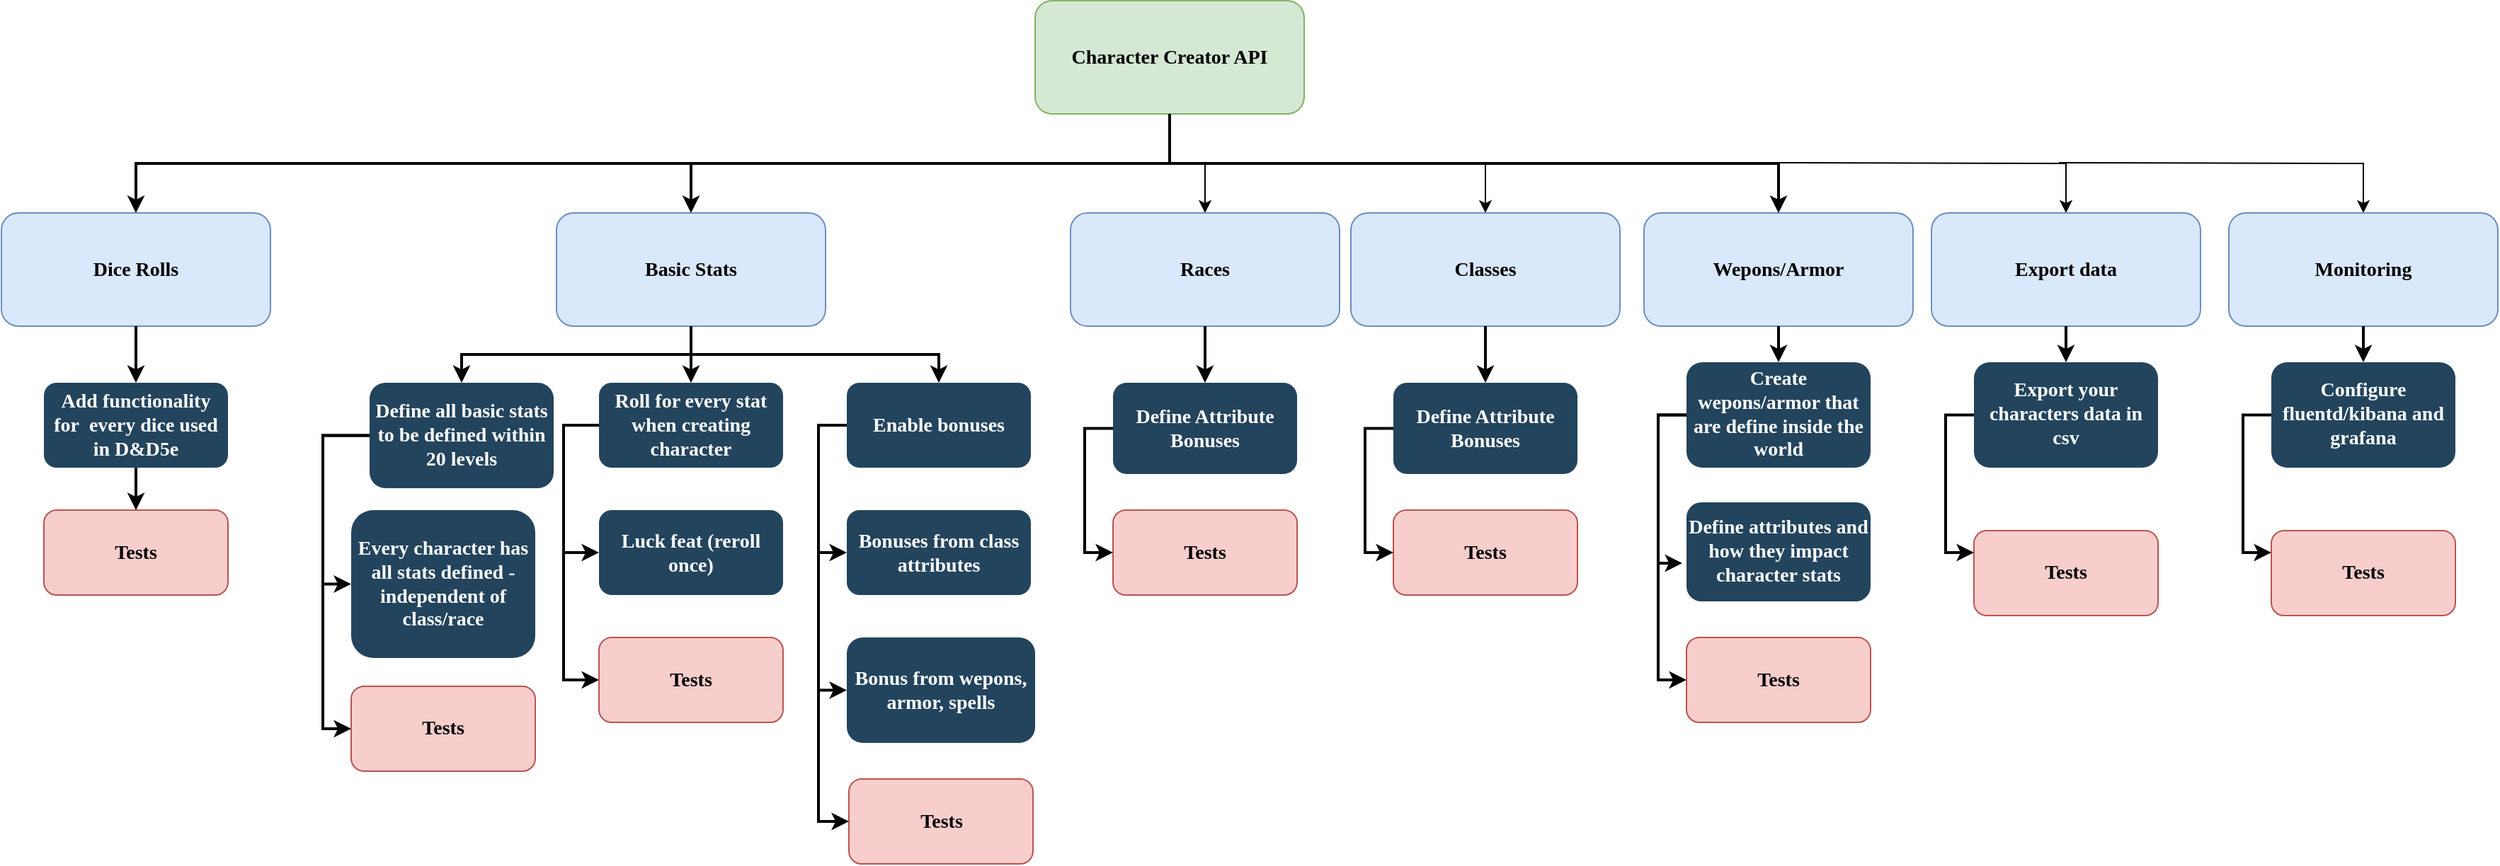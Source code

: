 <mxfile version="15.1.1" type="device"><diagram name="Page-1" id="2c0d36ab-eaac-3732-788b-9136903baeff"><mxGraphModel dx="2606" dy="1226" grid="1" gridSize="10" guides="1" tooltips="1" connect="1" arrows="1" fold="1" page="1" pageScale="1.5" pageWidth="1169" pageHeight="827" background="none" math="0" shadow="0"><root><mxCell id="0"/><mxCell id="1" parent="0"/><mxCell id="2" value="Character Creator API" style="rounded=1;fillColor=#d5e8d4;strokeColor=#82b366;fontStyle=1;fontFamily=Tahoma;fontSize=14;whiteSpace=wrap;html=1;" parent="1" vertex="1"><mxGeometry x="757" y="185.5" width="190" height="80" as="geometry"/></mxCell><mxCell id="4" value="Wepons/Armor" style="rounded=1;fillColor=#dae8fc;strokeColor=#6c8ebf;fontStyle=1;fontFamily=Tahoma;fontSize=14;whiteSpace=wrap;html=1;" parent="1" vertex="1"><mxGeometry x="1187.0" y="335.5" width="190" height="80" as="geometry"/></mxCell><mxCell id="9" value="" style="edgeStyle=elbowEdgeStyle;elbow=vertical;strokeWidth=2;rounded=0;html=1;" parent="1" source="2" target="4" edge="1"><mxGeometry x="337" y="215.5" width="100" height="100" as="geometry"><mxPoint x="337" y="315.5" as="sourcePoint"/><mxPoint x="437" y="215.5" as="targetPoint"/></mxGeometry></mxCell><mxCell id="-x3gXgc5UkxhTNfcTv3Z-124" value="" style="edgeStyle=orthogonalEdgeStyle;rounded=0;orthogonalLoop=1;jettySize=auto;html=1;verticalAlign=middle;" edge="1" parent="1" source="2" target="10"><mxGeometry relative="1" as="geometry"/></mxCell><mxCell id="10" value="Races" style="rounded=1;fillColor=#dae8fc;strokeColor=#6c8ebf;fontStyle=1;fontFamily=Tahoma;fontSize=14;whiteSpace=wrap;html=1;" parent="1" vertex="1"><mxGeometry x="782" y="335.5" width="190" height="80" as="geometry"/></mxCell><mxCell id="12" value="Basic Stats" style="rounded=1;fillColor=#dae8fc;strokeColor=#6c8ebf;fontStyle=1;fontFamily=Tahoma;fontSize=14;whiteSpace=wrap;html=1;" parent="1" vertex="1"><mxGeometry x="419.0" y="335.5" width="190" height="80" as="geometry"/></mxCell><mxCell id="13" value="Dice Rolls" style="rounded=1;fillColor=#dae8fc;strokeColor=#6c8ebf;fontStyle=1;fontFamily=Tahoma;fontSize=14;whiteSpace=wrap;html=1;" parent="1" vertex="1"><mxGeometry x="27" y="335.5" width="190" height="80" as="geometry"/></mxCell><mxCell id="14" value="Add functionality for  every dice used in D&amp;amp;D5e" style="rounded=1;fillColor=#23445D;gradientColor=none;strokeColor=none;fontColor=#FFFFFF;fontStyle=1;fontFamily=Tahoma;fontSize=14;whiteSpace=wrap;html=1;" parent="1" vertex="1"><mxGeometry x="57" y="455.5" width="130" height="60" as="geometry"/></mxCell><mxCell id="15" value="Tests" style="rounded=1;fillColor=#f8cecc;strokeColor=#b85450;fontStyle=1;fontFamily=Tahoma;fontSize=14;whiteSpace=wrap;html=1;" parent="1" vertex="1"><mxGeometry x="57" y="545.5" width="130" height="60" as="geometry"/></mxCell><mxCell id="25" value="Define all basic stats to be defined within 20 levels" style="rounded=1;fillColor=#23445D;gradientColor=none;strokeColor=none;fontColor=#FFFFFF;fontStyle=1;fontFamily=Tahoma;fontSize=14;whiteSpace=wrap;html=1;" parent="1" vertex="1"><mxGeometry x="287" y="455.5" width="130" height="74.5" as="geometry"/></mxCell><mxCell id="26" value="Every character has all stats defined - independent of class/race" style="rounded=1;fillColor=#23445D;gradientColor=none;strokeColor=none;fontColor=#FFFFFF;fontStyle=1;fontFamily=Tahoma;fontSize=14;whiteSpace=wrap;html=1;" parent="1" vertex="1"><mxGeometry x="274" y="545.5" width="130" height="104.5" as="geometry"/></mxCell><mxCell id="28" value="Tests" style="rounded=1;fillColor=#f8cecc;strokeColor=#b85450;fontStyle=1;fontFamily=Tahoma;fontSize=14;whiteSpace=wrap;html=1;" parent="1" vertex="1"><mxGeometry x="274" y="670" width="130" height="60" as="geometry"/></mxCell><mxCell id="29" value="Roll for every stat when creating character" style="rounded=1;fillColor=#23445D;gradientColor=none;strokeColor=none;fontColor=#FFFFFF;fontStyle=1;fontFamily=Tahoma;fontSize=14;whiteSpace=wrap;html=1;" parent="1" vertex="1"><mxGeometry x="449" y="455.5" width="130" height="60" as="geometry"/></mxCell><mxCell id="30" value="Luck feat (reroll once)" style="rounded=1;fillColor=#23445D;gradientColor=none;strokeColor=none;fontColor=#FFFFFF;fontStyle=1;fontFamily=Tahoma;fontSize=14;whiteSpace=wrap;html=1;" parent="1" vertex="1"><mxGeometry x="449" y="545.5" width="130" height="60" as="geometry"/></mxCell><mxCell id="31" value="Tests" style="rounded=1;fillColor=#f8cecc;strokeColor=#b85450;fontStyle=1;fontFamily=Tahoma;fontSize=14;whiteSpace=wrap;html=1;" parent="1" vertex="1"><mxGeometry x="449" y="635.5" width="130" height="60" as="geometry"/></mxCell><mxCell id="33" value="Enable bonuses" style="rounded=1;fillColor=#23445D;gradientColor=none;strokeColor=none;fontColor=#FFFFFF;fontStyle=1;fontFamily=Tahoma;fontSize=14;whiteSpace=wrap;html=1;" parent="1" vertex="1"><mxGeometry x="624" y="455.5" width="130" height="60" as="geometry"/></mxCell><mxCell id="34" value="Bonuses from class attributes" style="rounded=1;fillColor=#23445D;gradientColor=none;strokeColor=none;fontColor=#FFFFFF;fontStyle=1;fontFamily=Tahoma;fontSize=14;whiteSpace=wrap;html=1;" parent="1" vertex="1"><mxGeometry x="624" y="545.5" width="130" height="60" as="geometry"/></mxCell><mxCell id="35" value="Bonus from wepons, armor, spells" style="rounded=1;fillColor=#23445D;gradientColor=none;strokeColor=none;fontColor=#FFFFFF;fontStyle=1;fontFamily=Tahoma;fontSize=14;whiteSpace=wrap;html=1;" parent="1" vertex="1"><mxGeometry x="624" y="635.5" width="133" height="74.5" as="geometry"/></mxCell><mxCell id="36" value="Tests" style="rounded=1;fillColor=#f8cecc;strokeColor=#b85450;fontStyle=1;fontFamily=Tahoma;fontSize=14;whiteSpace=wrap;html=1;" parent="1" vertex="1"><mxGeometry x="625.5" y="735.5" width="130" height="60" as="geometry"/></mxCell><mxCell id="41" value="Define Attribute Bonuses" style="rounded=1;fillColor=#23445D;gradientColor=none;strokeColor=none;fontColor=#FFFFFF;fontStyle=1;fontFamily=Tahoma;fontSize=14;whiteSpace=wrap;html=1;" parent="1" vertex="1"><mxGeometry x="812" y="455.5" width="130" height="64.5" as="geometry"/></mxCell><mxCell id="42" value="Tests" style="rounded=1;fillColor=#f8cecc;strokeColor=#b85450;fontStyle=1;fontFamily=Tahoma;fontSize=14;whiteSpace=wrap;html=1;" parent="1" vertex="1"><mxGeometry x="812" y="545.5" width="130" height="60" as="geometry"/></mxCell><mxCell id="44" value="Create wepons/armor that are define inside the world" style="rounded=1;fillColor=#23445D;gradientColor=none;strokeColor=none;fontColor=#FFFFFF;fontStyle=1;fontFamily=Tahoma;fontSize=14;whiteSpace=wrap;html=1;" parent="1" vertex="1"><mxGeometry x="1217" y="441" width="130" height="74.5" as="geometry"/></mxCell><mxCell id="45" value="Define attributes and how they impact character stats" style="rounded=1;fillColor=#23445D;gradientColor=none;strokeColor=none;fontColor=#FFFFFF;fontStyle=1;fontFamily=Tahoma;fontSize=14;whiteSpace=wrap;html=1;" parent="1" vertex="1"><mxGeometry x="1217" y="540" width="130" height="70" as="geometry"/></mxCell><mxCell id="46" value="Tests" style="rounded=1;fillColor=#f8cecc;strokeColor=#b85450;fontStyle=1;fontFamily=Tahoma;fontSize=14;whiteSpace=wrap;html=1;" parent="1" vertex="1"><mxGeometry x="1217" y="635.5" width="130" height="60" as="geometry"/></mxCell><mxCell id="59" value="" style="edgeStyle=elbowEdgeStyle;elbow=vertical;strokeWidth=2;rounded=0;html=1;" parent="1" source="2" target="12" edge="1"><mxGeometry x="347" y="225.5" width="100" height="100" as="geometry"><mxPoint x="862.0" y="275.5" as="sourcePoint"/><mxPoint x="1467.0" y="345.5" as="targetPoint"/></mxGeometry></mxCell><mxCell id="61" value="" style="edgeStyle=elbowEdgeStyle;elbow=vertical;strokeWidth=2;rounded=0;html=1;" parent="1" source="2" target="13" edge="1"><mxGeometry x="-23" y="135.5" width="100" height="100" as="geometry"><mxPoint x="-23" y="235.5" as="sourcePoint"/><mxPoint x="77" y="135.5" as="targetPoint"/></mxGeometry></mxCell><mxCell id="62" value="" style="edgeStyle=elbowEdgeStyle;elbow=vertical;strokeWidth=2;rounded=0;html=1;" parent="1" source="13" target="14" edge="1"><mxGeometry x="-23" y="135.5" width="100" height="100" as="geometry"><mxPoint x="-23" y="235.5" as="sourcePoint"/><mxPoint x="77" y="135.5" as="targetPoint"/></mxGeometry></mxCell><mxCell id="70" value="" style="edgeStyle=elbowEdgeStyle;elbow=horizontal;strokeWidth=2;rounded=0;html=1;" parent="1" source="25" target="26" edge="1"><mxGeometry x="-166" y="135.5" width="100" height="100" as="geometry"><mxPoint x="-166" y="235.5" as="sourcePoint"/><mxPoint x="-66" y="135.5" as="targetPoint"/><Array as="points"><mxPoint x="254" y="535.5"/></Array></mxGeometry></mxCell><mxCell id="72" value="" style="edgeStyle=elbowEdgeStyle;elbow=horizontal;strokeWidth=2;rounded=0;html=1;" parent="1" source="25" target="28" edge="1"><mxGeometry x="-166" y="135.5" width="100" height="100" as="geometry"><mxPoint x="-166" y="235.5" as="sourcePoint"/><mxPoint x="-66" y="135.5" as="targetPoint"/><Array as="points"><mxPoint x="254" y="615.5"/></Array></mxGeometry></mxCell><mxCell id="73" value="" style="edgeStyle=elbowEdgeStyle;elbow=horizontal;strokeWidth=2;rounded=0;html=1;" parent="1" source="29" target="30" edge="1"><mxGeometry x="-166" y="135.5" width="100" height="100" as="geometry"><mxPoint x="-166" y="235.5" as="sourcePoint"/><mxPoint x="-66" y="135.5" as="targetPoint"/><Array as="points"><mxPoint x="424" y="535.5"/></Array></mxGeometry></mxCell><mxCell id="74" value="" style="edgeStyle=elbowEdgeStyle;elbow=horizontal;strokeWidth=2;rounded=0;html=1;" parent="1" source="29" target="31" edge="1"><mxGeometry x="-166" y="135.5" width="100" height="100" as="geometry"><mxPoint x="-166" y="235.5" as="sourcePoint"/><mxPoint x="-66" y="135.5" as="targetPoint"/><Array as="points"><mxPoint x="424" y="575.5"/></Array></mxGeometry></mxCell><mxCell id="76" value="" style="edgeStyle=elbowEdgeStyle;elbow=horizontal;strokeWidth=2;rounded=0;html=1;" parent="1" source="33" target="34" edge="1"><mxGeometry x="-166" y="135.5" width="100" height="100" as="geometry"><mxPoint x="-166" y="235.5" as="sourcePoint"/><mxPoint x="-66" y="135.5" as="targetPoint"/><Array as="points"><mxPoint x="604" y="535.5"/></Array></mxGeometry></mxCell><mxCell id="77" value="" style="edgeStyle=elbowEdgeStyle;elbow=horizontal;strokeWidth=2;rounded=0;html=1;" parent="1" source="33" target="35" edge="1"><mxGeometry x="-166" y="135.5" width="100" height="100" as="geometry"><mxPoint x="-166" y="235.5" as="sourcePoint"/><mxPoint x="-66" y="135.5" as="targetPoint"/><Array as="points"><mxPoint x="604" y="575.5"/></Array></mxGeometry></mxCell><mxCell id="78" value="" style="edgeStyle=elbowEdgeStyle;elbow=horizontal;strokeWidth=2;rounded=0;html=1;" parent="1" source="33" target="36" edge="1"><mxGeometry x="-166" y="135.5" width="100" height="100" as="geometry"><mxPoint x="-166" y="235.5" as="sourcePoint"/><mxPoint x="-66" y="135.5" as="targetPoint"/><Array as="points"><mxPoint x="604" y="625.5"/></Array></mxGeometry></mxCell><mxCell id="82" value="" style="edgeStyle=elbowEdgeStyle;elbow=horizontal;strokeWidth=2;rounded=0;html=1;" parent="1" source="41" target="42" edge="1"><mxGeometry x="-188" y="135.5" width="100" height="100" as="geometry"><mxPoint x="-188" y="235.5" as="sourcePoint"/><mxPoint x="-88" y="135.5" as="targetPoint"/><Array as="points"><mxPoint x="792" y="535.5"/></Array></mxGeometry></mxCell><mxCell id="84" value="" style="edgeStyle=elbowEdgeStyle;elbow=horizontal;strokeWidth=2;rounded=0;html=1;entryX=-0.023;entryY=0.614;entryDx=0;entryDy=0;entryPerimeter=0;" parent="1" source="44" target="45" edge="1"><mxGeometry x="-23" y="135.5" width="100" height="100" as="geometry"><mxPoint x="-23" y="235.5" as="sourcePoint"/><mxPoint x="77" y="135.5" as="targetPoint"/><Array as="points"><mxPoint x="1197" y="540"/></Array></mxGeometry></mxCell><mxCell id="85" value="" style="edgeStyle=elbowEdgeStyle;elbow=horizontal;strokeWidth=2;rounded=0;html=1;" parent="1" source="44" target="46" edge="1"><mxGeometry x="-23" y="135.5" width="100" height="100" as="geometry"><mxPoint x="-23" y="235.5" as="sourcePoint"/><mxPoint x="77" y="135.5" as="targetPoint"/><Array as="points"><mxPoint x="1197" y="575.5"/></Array></mxGeometry></mxCell><mxCell id="100" value="" style="edgeStyle=elbowEdgeStyle;elbow=vertical;strokeWidth=2;rounded=0;html=1;" parent="1" source="12" target="25" edge="1"><mxGeometry x="-166" y="135.5" width="100" height="100" as="geometry"><mxPoint x="-166" y="235.5" as="sourcePoint"/><mxPoint x="-66" y="135.5" as="targetPoint"/></mxGeometry></mxCell><mxCell id="101" value="" style="edgeStyle=elbowEdgeStyle;elbow=vertical;strokeWidth=2;rounded=0;html=1;" parent="1" source="12" target="29" edge="1"><mxGeometry x="-166" y="135.5" width="100" height="100" as="geometry"><mxPoint x="-166" y="235.5" as="sourcePoint"/><mxPoint x="-66" y="135.5" as="targetPoint"/></mxGeometry></mxCell><mxCell id="102" value="" style="edgeStyle=elbowEdgeStyle;elbow=vertical;strokeWidth=2;rounded=0;html=1;" parent="1" source="12" target="33" edge="1"><mxGeometry x="-166" y="135.5" width="100" height="100" as="geometry"><mxPoint x="-166" y="235.5" as="sourcePoint"/><mxPoint x="-66" y="135.5" as="targetPoint"/></mxGeometry></mxCell><mxCell id="103" value="" style="edgeStyle=elbowEdgeStyle;elbow=vertical;strokeWidth=2;rounded=0;html=1;" parent="1" source="10" target="41" edge="1"><mxGeometry x="-188" y="135.5" width="100" height="100" as="geometry"><mxPoint x="-188" y="235.5" as="sourcePoint"/><mxPoint x="-88" y="135.5" as="targetPoint"/></mxGeometry></mxCell><mxCell id="105" value="" style="edgeStyle=elbowEdgeStyle;elbow=vertical;strokeWidth=2;rounded=0;html=1;" parent="1" source="4" target="44" edge="1"><mxGeometry x="-23" y="135.5" width="100" height="100" as="geometry"><mxPoint x="-23" y="235.5" as="sourcePoint"/><mxPoint x="77" y="135.5" as="targetPoint"/></mxGeometry></mxCell><mxCell id="107" value="" style="edgeStyle=elbowEdgeStyle;elbow=vertical;rounded=0;strokeWidth=2;html=1;" parent="1" source="14" target="15" edge="1"><mxGeometry x="-23" y="135.5" width="100" height="100" as="geometry"><mxPoint x="-23" y="235.5" as="sourcePoint"/><mxPoint x="77" y="135.5" as="targetPoint"/></mxGeometry></mxCell><mxCell id="-x3gXgc5UkxhTNfcTv3Z-132" style="edgeStyle=orthogonalEdgeStyle;rounded=0;orthogonalLoop=1;jettySize=auto;html=1;verticalAlign=middle;" edge="1" parent="1" target="-x3gXgc5UkxhTNfcTv3Z-125"><mxGeometry relative="1" as="geometry"><mxPoint x="1095" y="300.0" as="sourcePoint"/><Array as="points"><mxPoint x="1075" y="300"/></Array></mxGeometry></mxCell><mxCell id="-x3gXgc5UkxhTNfcTv3Z-125" value="Classes" style="rounded=1;fillColor=#dae8fc;strokeColor=#6c8ebf;fontStyle=1;fontFamily=Tahoma;fontSize=14;whiteSpace=wrap;html=1;" vertex="1" parent="1"><mxGeometry x="980" y="335.5" width="190" height="80" as="geometry"/></mxCell><mxCell id="-x3gXgc5UkxhTNfcTv3Z-126" value="Define Attribute Bonuses" style="rounded=1;fillColor=#23445D;gradientColor=none;strokeColor=none;fontColor=#FFFFFF;fontStyle=1;fontFamily=Tahoma;fontSize=14;whiteSpace=wrap;html=1;" vertex="1" parent="1"><mxGeometry x="1010" y="455.5" width="130" height="64.5" as="geometry"/></mxCell><mxCell id="-x3gXgc5UkxhTNfcTv3Z-127" value="Tests" style="rounded=1;fillColor=#f8cecc;strokeColor=#b85450;fontStyle=1;fontFamily=Tahoma;fontSize=14;whiteSpace=wrap;html=1;" vertex="1" parent="1"><mxGeometry x="1010" y="545.5" width="130" height="60" as="geometry"/></mxCell><mxCell id="-x3gXgc5UkxhTNfcTv3Z-128" value="" style="edgeStyle=elbowEdgeStyle;elbow=horizontal;strokeWidth=2;rounded=0;html=1;" edge="1" parent="1" source="-x3gXgc5UkxhTNfcTv3Z-126" target="-x3gXgc5UkxhTNfcTv3Z-127"><mxGeometry x="10" y="135.5" width="100" height="100" as="geometry"><mxPoint x="10" y="235.5" as="sourcePoint"/><mxPoint x="110" y="135.5" as="targetPoint"/><Array as="points"><mxPoint x="990" y="535.5"/></Array></mxGeometry></mxCell><mxCell id="-x3gXgc5UkxhTNfcTv3Z-129" value="" style="edgeStyle=elbowEdgeStyle;elbow=vertical;strokeWidth=2;rounded=0;html=1;" edge="1" parent="1" source="-x3gXgc5UkxhTNfcTv3Z-125" target="-x3gXgc5UkxhTNfcTv3Z-126"><mxGeometry x="10" y="135.5" width="100" height="100" as="geometry"><mxPoint x="10" y="235.5" as="sourcePoint"/><mxPoint x="110" y="135.5" as="targetPoint"/></mxGeometry></mxCell><mxCell id="-x3gXgc5UkxhTNfcTv3Z-140" style="edgeStyle=orthogonalEdgeStyle;rounded=0;orthogonalLoop=1;jettySize=auto;html=1;verticalAlign=middle;" edge="1" parent="1" target="-x3gXgc5UkxhTNfcTv3Z-133"><mxGeometry relative="1" as="geometry"><mxPoint x="1280" y="300.0" as="sourcePoint"/></mxGeometry></mxCell><mxCell id="-x3gXgc5UkxhTNfcTv3Z-133" value="Export data" style="rounded=1;fillColor=#dae8fc;strokeColor=#6c8ebf;fontStyle=1;fontFamily=Tahoma;fontSize=14;whiteSpace=wrap;html=1;" vertex="1" parent="1"><mxGeometry x="1390.0" y="335.5" width="190" height="80" as="geometry"/></mxCell><mxCell id="-x3gXgc5UkxhTNfcTv3Z-134" value="Export your characters data in csv" style="rounded=1;fillColor=#23445D;gradientColor=none;strokeColor=none;fontColor=#FFFFFF;fontStyle=1;fontFamily=Tahoma;fontSize=14;whiteSpace=wrap;html=1;" vertex="1" parent="1"><mxGeometry x="1420" y="441" width="130" height="74.5" as="geometry"/></mxCell><mxCell id="-x3gXgc5UkxhTNfcTv3Z-136" value="Tests" style="rounded=1;fillColor=#f8cecc;strokeColor=#b85450;fontStyle=1;fontFamily=Tahoma;fontSize=14;whiteSpace=wrap;html=1;" vertex="1" parent="1"><mxGeometry x="1420" y="560" width="130" height="60" as="geometry"/></mxCell><mxCell id="-x3gXgc5UkxhTNfcTv3Z-138" value="" style="edgeStyle=elbowEdgeStyle;elbow=horizontal;strokeWidth=2;rounded=0;html=1;" edge="1" parent="1" source="-x3gXgc5UkxhTNfcTv3Z-134" target="-x3gXgc5UkxhTNfcTv3Z-136"><mxGeometry x="180" y="135.5" width="100" height="100" as="geometry"><mxPoint x="180" y="235.5" as="sourcePoint"/><mxPoint x="280" y="135.5" as="targetPoint"/><Array as="points"><mxPoint x="1400" y="575.5"/></Array></mxGeometry></mxCell><mxCell id="-x3gXgc5UkxhTNfcTv3Z-139" value="" style="edgeStyle=elbowEdgeStyle;elbow=vertical;strokeWidth=2;rounded=0;html=1;" edge="1" parent="1" source="-x3gXgc5UkxhTNfcTv3Z-133" target="-x3gXgc5UkxhTNfcTv3Z-134"><mxGeometry x="180" y="135.5" width="100" height="100" as="geometry"><mxPoint x="180" y="235.5" as="sourcePoint"/><mxPoint x="280" y="135.5" as="targetPoint"/></mxGeometry></mxCell><mxCell id="-x3gXgc5UkxhTNfcTv3Z-146" style="edgeStyle=orthogonalEdgeStyle;rounded=0;orthogonalLoop=1;jettySize=auto;html=1;verticalAlign=middle;" edge="1" parent="1" target="-x3gXgc5UkxhTNfcTv3Z-141"><mxGeometry relative="1" as="geometry"><mxPoint x="1480" y="300" as="sourcePoint"/></mxGeometry></mxCell><mxCell id="-x3gXgc5UkxhTNfcTv3Z-141" value="Monitoring" style="rounded=1;fillColor=#dae8fc;strokeColor=#6c8ebf;fontStyle=1;fontFamily=Tahoma;fontSize=14;whiteSpace=wrap;html=1;" vertex="1" parent="1"><mxGeometry x="1600.0" y="335.5" width="190" height="80" as="geometry"/></mxCell><mxCell id="-x3gXgc5UkxhTNfcTv3Z-142" value="Configure fluentd/kibana and grafana" style="rounded=1;fillColor=#23445D;gradientColor=none;strokeColor=none;fontColor=#FFFFFF;fontStyle=1;fontFamily=Tahoma;fontSize=14;whiteSpace=wrap;html=1;" vertex="1" parent="1"><mxGeometry x="1630" y="441" width="130" height="74.5" as="geometry"/></mxCell><mxCell id="-x3gXgc5UkxhTNfcTv3Z-143" value="Tests" style="rounded=1;fillColor=#f8cecc;strokeColor=#b85450;fontStyle=1;fontFamily=Tahoma;fontSize=14;whiteSpace=wrap;html=1;" vertex="1" parent="1"><mxGeometry x="1630" y="560" width="130" height="60" as="geometry"/></mxCell><mxCell id="-x3gXgc5UkxhTNfcTv3Z-144" value="" style="edgeStyle=elbowEdgeStyle;elbow=horizontal;strokeWidth=2;rounded=0;html=1;" edge="1" parent="1" source="-x3gXgc5UkxhTNfcTv3Z-142" target="-x3gXgc5UkxhTNfcTv3Z-143"><mxGeometry x="390" y="135.5" width="100" height="100" as="geometry"><mxPoint x="390" y="235.5" as="sourcePoint"/><mxPoint x="490" y="135.5" as="targetPoint"/><Array as="points"><mxPoint x="1610" y="575.5"/></Array></mxGeometry></mxCell><mxCell id="-x3gXgc5UkxhTNfcTv3Z-145" value="" style="edgeStyle=elbowEdgeStyle;elbow=vertical;strokeWidth=2;rounded=0;html=1;" edge="1" parent="1" source="-x3gXgc5UkxhTNfcTv3Z-141" target="-x3gXgc5UkxhTNfcTv3Z-142"><mxGeometry x="390" y="135.5" width="100" height="100" as="geometry"><mxPoint x="390" y="235.5" as="sourcePoint"/><mxPoint x="490" y="135.5" as="targetPoint"/></mxGeometry></mxCell></root></mxGraphModel></diagram></mxfile>